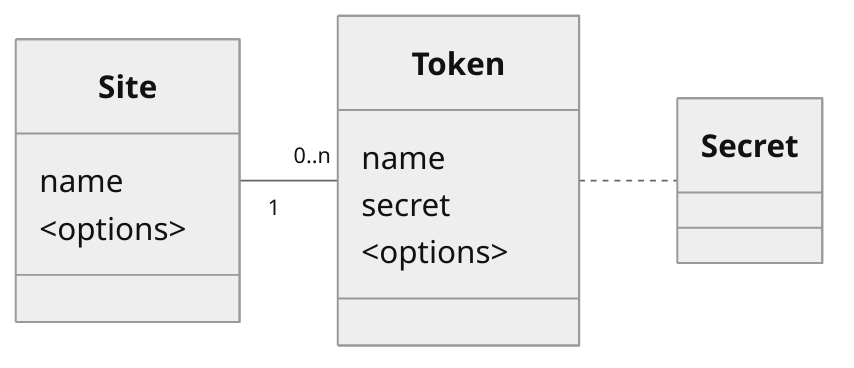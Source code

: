 %%{init: {'theme': 'neutral', 'fontFamily': 'Noto Sans'}}%%

classDiagram
    direction LR
    Site "1" -- "0..n" Token
    Token .. Secret
    class Site {
        name
        &lt;options&gt;
    }
   class Token {
        name
        secret
        &lt;options&gt;
    }